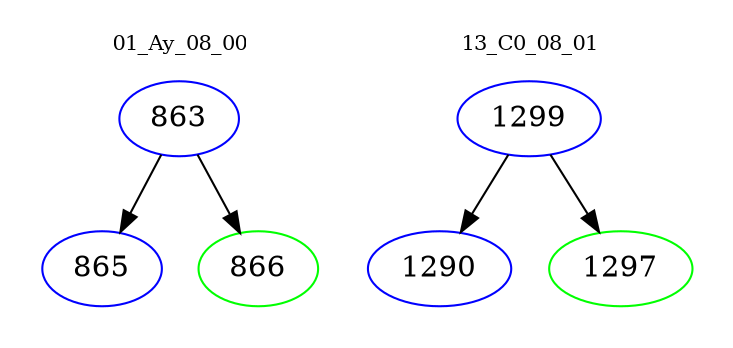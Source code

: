 digraph{
subgraph cluster_0 {
color = white
label = "01_Ay_08_00";
fontsize=10;
T0_863 [label="863", color="blue"]
T0_863 -> T0_865 [color="black"]
T0_865 [label="865", color="blue"]
T0_863 -> T0_866 [color="black"]
T0_866 [label="866", color="green"]
}
subgraph cluster_1 {
color = white
label = "13_C0_08_01";
fontsize=10;
T1_1299 [label="1299", color="blue"]
T1_1299 -> T1_1290 [color="black"]
T1_1290 [label="1290", color="blue"]
T1_1299 -> T1_1297 [color="black"]
T1_1297 [label="1297", color="green"]
}
}
